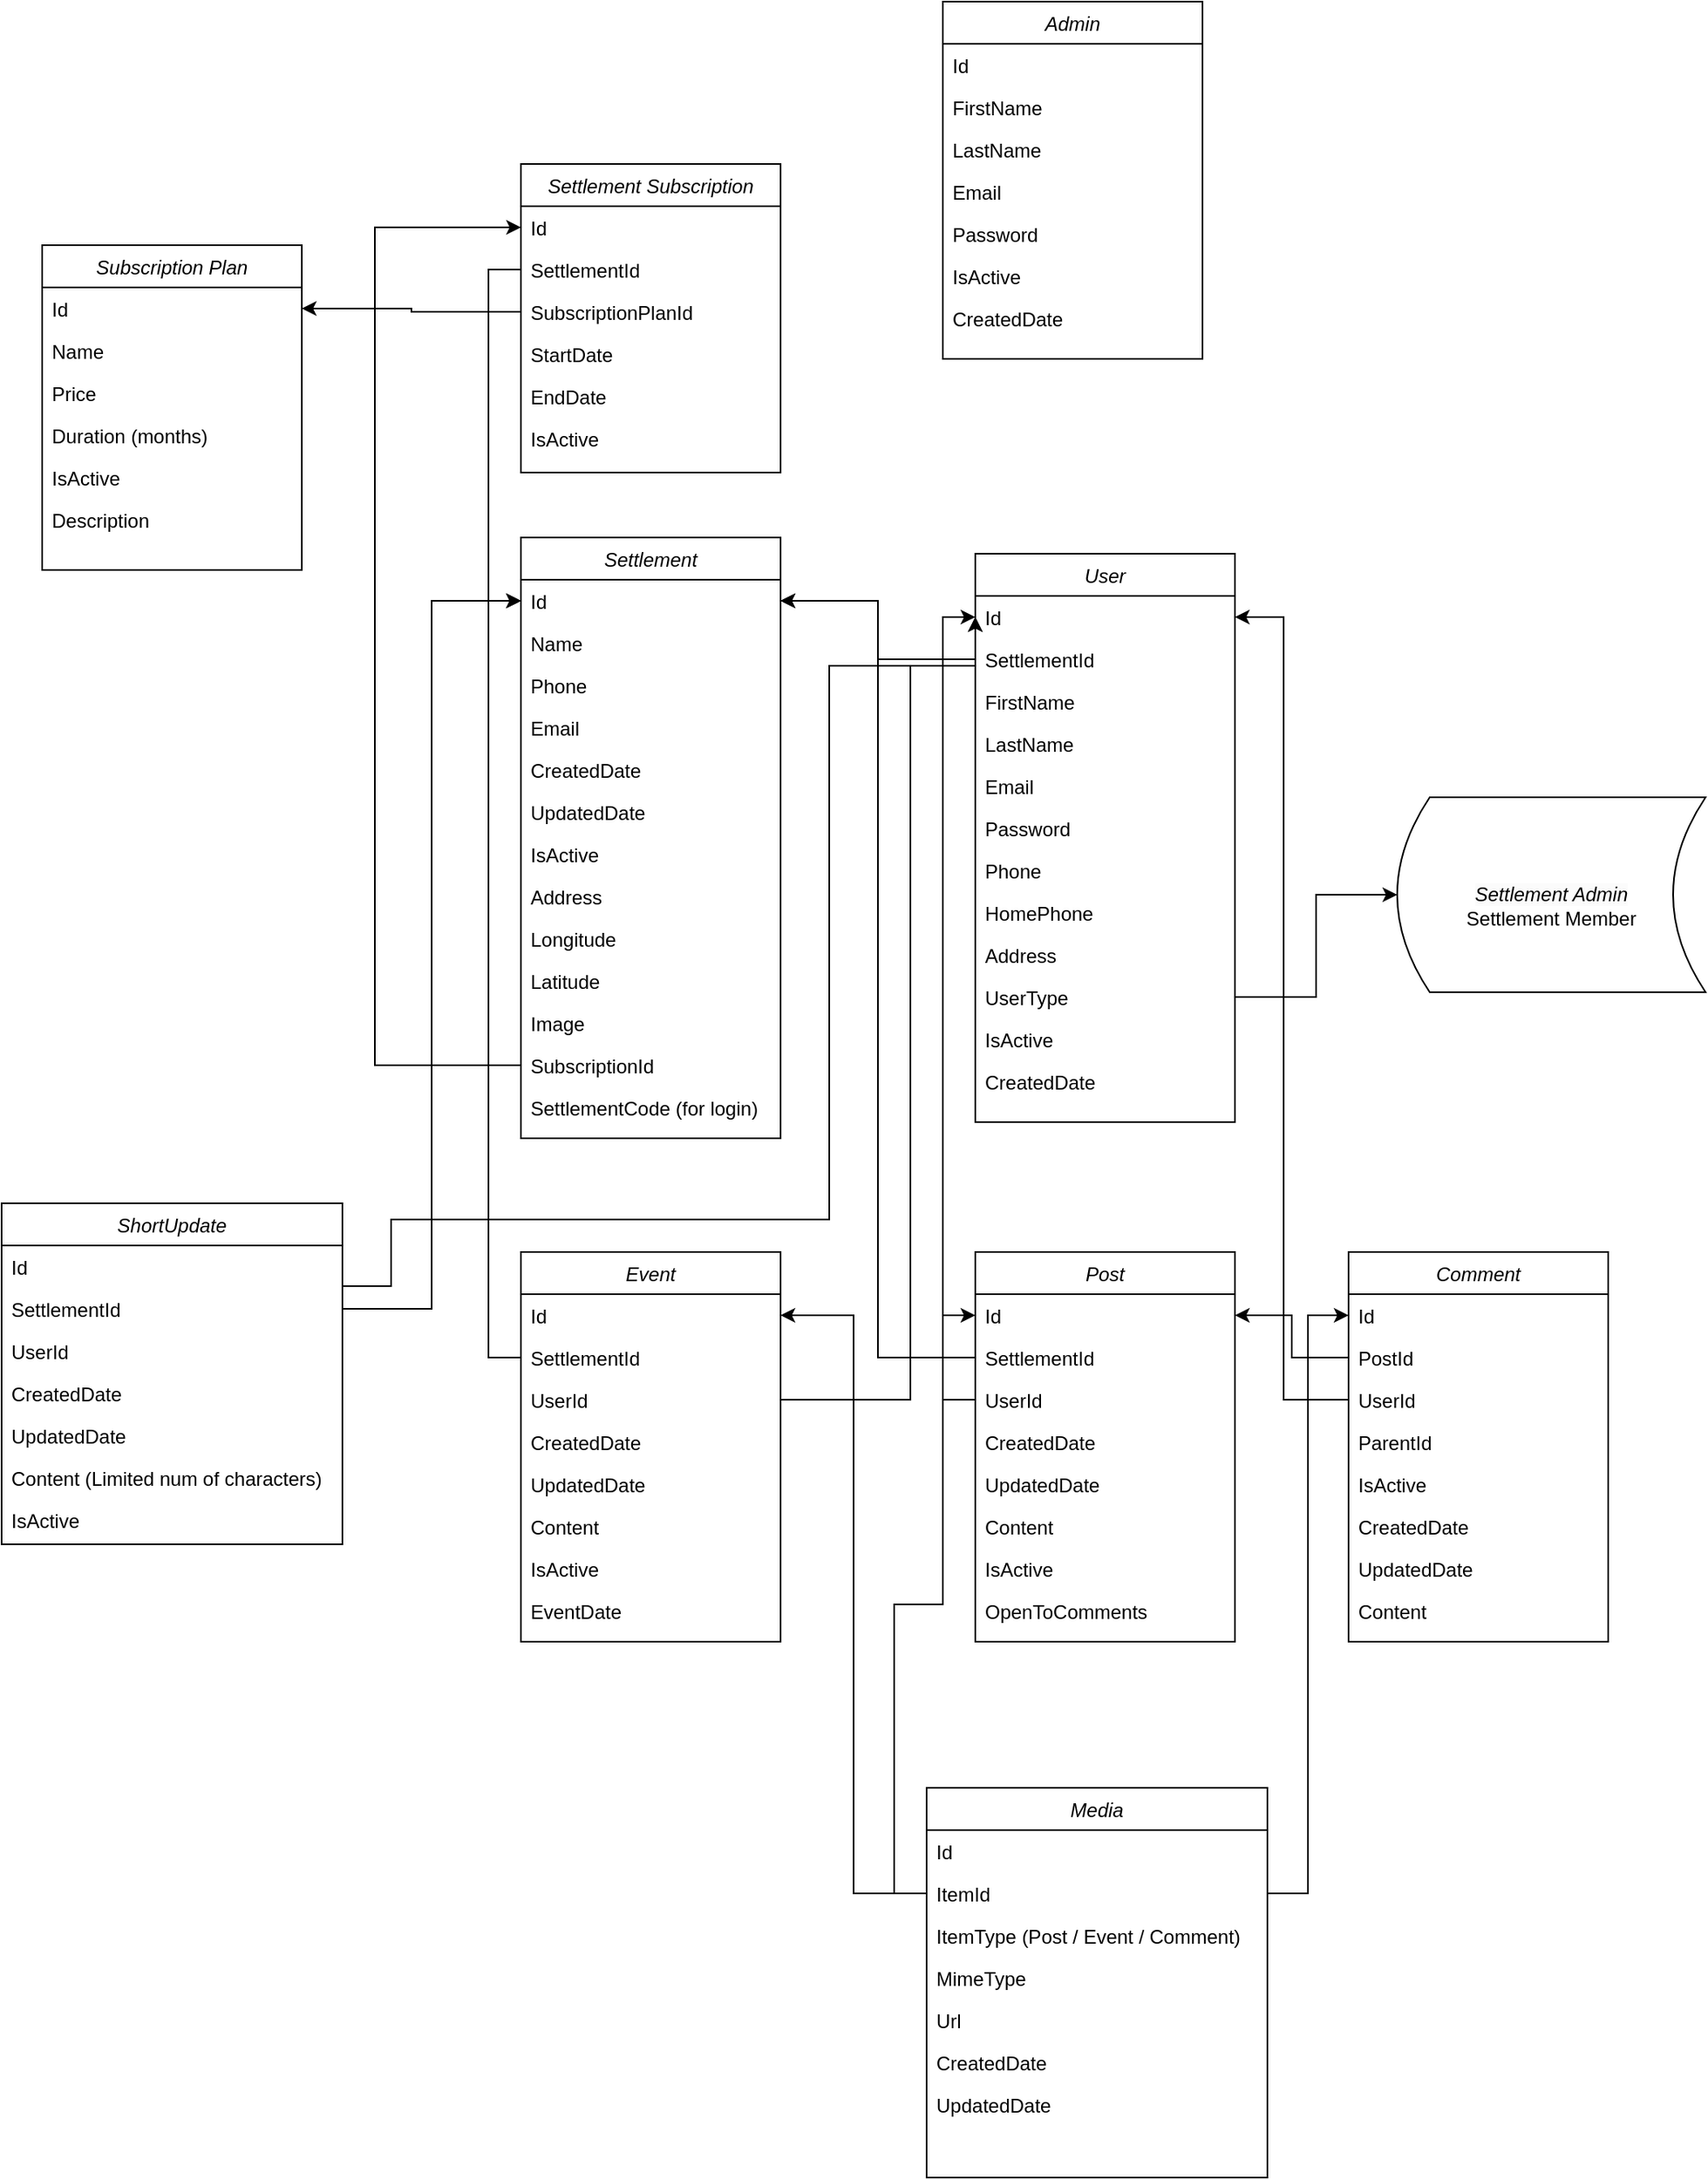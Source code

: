 <mxfile version="21.0.8" type="github">
  <diagram id="C5RBs43oDa-KdzZeNtuy" name="Page-1">
    <mxGraphModel dx="2261" dy="1933" grid="1" gridSize="10" guides="1" tooltips="1" connect="1" arrows="1" fold="1" page="1" pageScale="1" pageWidth="827" pageHeight="1169" math="0" shadow="0">
      <root>
        <mxCell id="WIyWlLk6GJQsqaUBKTNV-0" />
        <mxCell id="WIyWlLk6GJQsqaUBKTNV-1" parent="WIyWlLk6GJQsqaUBKTNV-0" />
        <mxCell id="6Jy79yYlqfqSBgtpnJWL-0" value="Settlement" style="swimlane;fontStyle=2;align=center;verticalAlign=top;childLayout=stackLayout;horizontal=1;startSize=26;horizontalStack=0;resizeParent=1;resizeLast=0;collapsible=1;marginBottom=0;rounded=0;shadow=0;strokeWidth=1;" parent="WIyWlLk6GJQsqaUBKTNV-1" vertex="1">
          <mxGeometry x="270" y="-650" width="160" height="370" as="geometry">
            <mxRectangle x="230" y="140" width="160" height="26" as="alternateBounds" />
          </mxGeometry>
        </mxCell>
        <mxCell id="6Jy79yYlqfqSBgtpnJWL-1" value="Id" style="text;align=left;verticalAlign=top;spacingLeft=4;spacingRight=4;overflow=hidden;rotatable=0;points=[[0,0.5],[1,0.5]];portConstraint=eastwest;" parent="6Jy79yYlqfqSBgtpnJWL-0" vertex="1">
          <mxGeometry y="26" width="160" height="26" as="geometry" />
        </mxCell>
        <mxCell id="6Jy79yYlqfqSBgtpnJWL-2" value="Name" style="text;align=left;verticalAlign=top;spacingLeft=4;spacingRight=4;overflow=hidden;rotatable=0;points=[[0,0.5],[1,0.5]];portConstraint=eastwest;rounded=0;shadow=0;html=0;" parent="6Jy79yYlqfqSBgtpnJWL-0" vertex="1">
          <mxGeometry y="52" width="160" height="26" as="geometry" />
        </mxCell>
        <mxCell id="6Jy79yYlqfqSBgtpnJWL-3" value="Phone" style="text;align=left;verticalAlign=top;spacingLeft=4;spacingRight=4;overflow=hidden;rotatable=0;points=[[0,0.5],[1,0.5]];portConstraint=eastwest;rounded=0;shadow=0;html=0;" parent="6Jy79yYlqfqSBgtpnJWL-0" vertex="1">
          <mxGeometry y="78" width="160" height="26" as="geometry" />
        </mxCell>
        <mxCell id="6Jy79yYlqfqSBgtpnJWL-6" value="Email" style="text;align=left;verticalAlign=top;spacingLeft=4;spacingRight=4;overflow=hidden;rotatable=0;points=[[0,0.5],[1,0.5]];portConstraint=eastwest;rounded=0;shadow=0;html=0;" parent="6Jy79yYlqfqSBgtpnJWL-0" vertex="1">
          <mxGeometry y="104" width="160" height="26" as="geometry" />
        </mxCell>
        <mxCell id="6Jy79yYlqfqSBgtpnJWL-7" value="CreatedDate" style="text;align=left;verticalAlign=top;spacingLeft=4;spacingRight=4;overflow=hidden;rotatable=0;points=[[0,0.5],[1,0.5]];portConstraint=eastwest;rounded=0;shadow=0;html=0;" parent="6Jy79yYlqfqSBgtpnJWL-0" vertex="1">
          <mxGeometry y="130" width="160" height="26" as="geometry" />
        </mxCell>
        <mxCell id="6Jy79yYlqfqSBgtpnJWL-8" value="UpdatedDate" style="text;align=left;verticalAlign=top;spacingLeft=4;spacingRight=4;overflow=hidden;rotatable=0;points=[[0,0.5],[1,0.5]];portConstraint=eastwest;rounded=0;shadow=0;html=0;" parent="6Jy79yYlqfqSBgtpnJWL-0" vertex="1">
          <mxGeometry y="156" width="160" height="26" as="geometry" />
        </mxCell>
        <mxCell id="6Jy79yYlqfqSBgtpnJWL-9" value="IsActive" style="text;align=left;verticalAlign=top;spacingLeft=4;spacingRight=4;overflow=hidden;rotatable=0;points=[[0,0.5],[1,0.5]];portConstraint=eastwest;rounded=0;shadow=0;html=0;" parent="6Jy79yYlqfqSBgtpnJWL-0" vertex="1">
          <mxGeometry y="182" width="160" height="26" as="geometry" />
        </mxCell>
        <mxCell id="6Jy79yYlqfqSBgtpnJWL-11" value="Address" style="text;align=left;verticalAlign=top;spacingLeft=4;spacingRight=4;overflow=hidden;rotatable=0;points=[[0,0.5],[1,0.5]];portConstraint=eastwest;rounded=0;shadow=0;html=0;" parent="6Jy79yYlqfqSBgtpnJWL-0" vertex="1">
          <mxGeometry y="208" width="160" height="26" as="geometry" />
        </mxCell>
        <mxCell id="6Jy79yYlqfqSBgtpnJWL-12" value="Longitude" style="text;align=left;verticalAlign=top;spacingLeft=4;spacingRight=4;overflow=hidden;rotatable=0;points=[[0,0.5],[1,0.5]];portConstraint=eastwest;rounded=0;shadow=0;html=0;" parent="6Jy79yYlqfqSBgtpnJWL-0" vertex="1">
          <mxGeometry y="234" width="160" height="26" as="geometry" />
        </mxCell>
        <mxCell id="6Jy79yYlqfqSBgtpnJWL-13" value="Latitude" style="text;align=left;verticalAlign=top;spacingLeft=4;spacingRight=4;overflow=hidden;rotatable=0;points=[[0,0.5],[1,0.5]];portConstraint=eastwest;rounded=0;shadow=0;html=0;" parent="6Jy79yYlqfqSBgtpnJWL-0" vertex="1">
          <mxGeometry y="260" width="160" height="26" as="geometry" />
        </mxCell>
        <mxCell id="6Jy79yYlqfqSBgtpnJWL-14" value="Image" style="text;align=left;verticalAlign=top;spacingLeft=4;spacingRight=4;overflow=hidden;rotatable=0;points=[[0,0.5],[1,0.5]];portConstraint=eastwest;rounded=0;shadow=0;html=0;" parent="6Jy79yYlqfqSBgtpnJWL-0" vertex="1">
          <mxGeometry y="286" width="160" height="26" as="geometry" />
        </mxCell>
        <mxCell id="6Jy79yYlqfqSBgtpnJWL-34" value="SubscriptionId" style="text;align=left;verticalAlign=top;spacingLeft=4;spacingRight=4;overflow=hidden;rotatable=0;points=[[0,0.5],[1,0.5]];portConstraint=eastwest;rounded=0;shadow=0;html=0;" parent="6Jy79yYlqfqSBgtpnJWL-0" vertex="1">
          <mxGeometry y="312" width="160" height="26" as="geometry" />
        </mxCell>
        <mxCell id="8EByUNq65-14tvnPOCrT-15" value="SettlementCode (for login)" style="text;align=left;verticalAlign=top;spacingLeft=4;spacingRight=4;overflow=hidden;rotatable=0;points=[[0,0.5],[1,0.5]];portConstraint=eastwest;rounded=0;shadow=0;html=0;" vertex="1" parent="6Jy79yYlqfqSBgtpnJWL-0">
          <mxGeometry y="338" width="160" height="26" as="geometry" />
        </mxCell>
        <mxCell id="6Jy79yYlqfqSBgtpnJWL-15" value="User" style="swimlane;fontStyle=2;align=center;verticalAlign=top;childLayout=stackLayout;horizontal=1;startSize=26;horizontalStack=0;resizeParent=1;resizeLast=0;collapsible=1;marginBottom=0;rounded=0;shadow=0;strokeWidth=1;" parent="WIyWlLk6GJQsqaUBKTNV-1" vertex="1">
          <mxGeometry x="550" y="-640" width="160" height="350" as="geometry">
            <mxRectangle x="230" y="140" width="160" height="26" as="alternateBounds" />
          </mxGeometry>
        </mxCell>
        <mxCell id="6Jy79yYlqfqSBgtpnJWL-16" value="Id" style="text;align=left;verticalAlign=top;spacingLeft=4;spacingRight=4;overflow=hidden;rotatable=0;points=[[0,0.5],[1,0.5]];portConstraint=eastwest;" parent="6Jy79yYlqfqSBgtpnJWL-15" vertex="1">
          <mxGeometry y="26" width="160" height="26" as="geometry" />
        </mxCell>
        <mxCell id="6Jy79yYlqfqSBgtpnJWL-22" value="SettlementId" style="text;align=left;verticalAlign=top;spacingLeft=4;spacingRight=4;overflow=hidden;rotatable=0;points=[[0,0.5],[1,0.5]];portConstraint=eastwest;" parent="6Jy79yYlqfqSBgtpnJWL-15" vertex="1">
          <mxGeometry y="52" width="160" height="26" as="geometry" />
        </mxCell>
        <mxCell id="6Jy79yYlqfqSBgtpnJWL-23" value="FirstName" style="text;align=left;verticalAlign=top;spacingLeft=4;spacingRight=4;overflow=hidden;rotatable=0;points=[[0,0.5],[1,0.5]];portConstraint=eastwest;" parent="6Jy79yYlqfqSBgtpnJWL-15" vertex="1">
          <mxGeometry y="78" width="160" height="26" as="geometry" />
        </mxCell>
        <mxCell id="6Jy79yYlqfqSBgtpnJWL-24" value="LastName" style="text;align=left;verticalAlign=top;spacingLeft=4;spacingRight=4;overflow=hidden;rotatable=0;points=[[0,0.5],[1,0.5]];portConstraint=eastwest;" parent="6Jy79yYlqfqSBgtpnJWL-15" vertex="1">
          <mxGeometry y="104" width="160" height="26" as="geometry" />
        </mxCell>
        <mxCell id="6Jy79yYlqfqSBgtpnJWL-25" value="Email" style="text;align=left;verticalAlign=top;spacingLeft=4;spacingRight=4;overflow=hidden;rotatable=0;points=[[0,0.5],[1,0.5]];portConstraint=eastwest;" parent="6Jy79yYlqfqSBgtpnJWL-15" vertex="1">
          <mxGeometry y="130" width="160" height="26" as="geometry" />
        </mxCell>
        <mxCell id="8EByUNq65-14tvnPOCrT-14" value="Password" style="text;align=left;verticalAlign=top;spacingLeft=4;spacingRight=4;overflow=hidden;rotatable=0;points=[[0,0.5],[1,0.5]];portConstraint=eastwest;" vertex="1" parent="6Jy79yYlqfqSBgtpnJWL-15">
          <mxGeometry y="156" width="160" height="26" as="geometry" />
        </mxCell>
        <mxCell id="6Jy79yYlqfqSBgtpnJWL-26" value="Phone" style="text;align=left;verticalAlign=top;spacingLeft=4;spacingRight=4;overflow=hidden;rotatable=0;points=[[0,0.5],[1,0.5]];portConstraint=eastwest;" parent="6Jy79yYlqfqSBgtpnJWL-15" vertex="1">
          <mxGeometry y="182" width="160" height="26" as="geometry" />
        </mxCell>
        <mxCell id="6Jy79yYlqfqSBgtpnJWL-27" value="HomePhone" style="text;align=left;verticalAlign=top;spacingLeft=4;spacingRight=4;overflow=hidden;rotatable=0;points=[[0,0.5],[1,0.5]];portConstraint=eastwest;" parent="6Jy79yYlqfqSBgtpnJWL-15" vertex="1">
          <mxGeometry y="208" width="160" height="26" as="geometry" />
        </mxCell>
        <mxCell id="6Jy79yYlqfqSBgtpnJWL-28" value="Address" style="text;align=left;verticalAlign=top;spacingLeft=4;spacingRight=4;overflow=hidden;rotatable=0;points=[[0,0.5],[1,0.5]];portConstraint=eastwest;" parent="6Jy79yYlqfqSBgtpnJWL-15" vertex="1">
          <mxGeometry y="234" width="160" height="26" as="geometry" />
        </mxCell>
        <mxCell id="6Jy79yYlqfqSBgtpnJWL-29" value="UserType" style="text;align=left;verticalAlign=top;spacingLeft=4;spacingRight=4;overflow=hidden;rotatable=0;points=[[0,0.5],[1,0.5]];portConstraint=eastwest;" parent="6Jy79yYlqfqSBgtpnJWL-15" vertex="1">
          <mxGeometry y="260" width="160" height="26" as="geometry" />
        </mxCell>
        <mxCell id="6Jy79yYlqfqSBgtpnJWL-33" value="IsActive" style="text;align=left;verticalAlign=top;spacingLeft=4;spacingRight=4;overflow=hidden;rotatable=0;points=[[0,0.5],[1,0.5]];portConstraint=eastwest;" parent="6Jy79yYlqfqSBgtpnJWL-15" vertex="1">
          <mxGeometry y="286" width="160" height="26" as="geometry" />
        </mxCell>
        <mxCell id="8EByUNq65-14tvnPOCrT-13" value="CreatedDate" style="text;align=left;verticalAlign=top;spacingLeft=4;spacingRight=4;overflow=hidden;rotatable=0;points=[[0,0.5],[1,0.5]];portConstraint=eastwest;" vertex="1" parent="6Jy79yYlqfqSBgtpnJWL-15">
          <mxGeometry y="312" width="160" height="26" as="geometry" />
        </mxCell>
        <mxCell id="6Jy79yYlqfqSBgtpnJWL-30" value="&lt;br&gt;&lt;span style=&quot;color: rgb(0, 0, 0); font-family: Helvetica; font-size: 12px; font-style: italic; font-variant-ligatures: normal; font-variant-caps: normal; font-weight: 400; letter-spacing: normal; orphans: 2; text-align: center; text-indent: 0px; text-transform: none; widows: 2; word-spacing: 0px; -webkit-text-stroke-width: 0px; background-color: rgb(251, 251, 251); text-decoration-thickness: initial; text-decoration-style: initial; text-decoration-color: initial; float: none; display: inline !important;&quot;&gt;Settlement Admin&lt;br&gt;&lt;/span&gt;Settlement Member" style="shape=dataStorage;whiteSpace=wrap;html=1;fixedSize=1;" parent="WIyWlLk6GJQsqaUBKTNV-1" vertex="1">
          <mxGeometry x="810" y="-490" width="190" height="120" as="geometry" />
        </mxCell>
        <mxCell id="6Jy79yYlqfqSBgtpnJWL-31" style="edgeStyle=orthogonalEdgeStyle;rounded=0;orthogonalLoop=1;jettySize=auto;html=1;entryX=0;entryY=0.5;entryDx=0;entryDy=0;" parent="WIyWlLk6GJQsqaUBKTNV-1" source="6Jy79yYlqfqSBgtpnJWL-29" target="6Jy79yYlqfqSBgtpnJWL-30" edge="1">
          <mxGeometry relative="1" as="geometry" />
        </mxCell>
        <mxCell id="6Jy79yYlqfqSBgtpnJWL-32" style="edgeStyle=orthogonalEdgeStyle;rounded=0;orthogonalLoop=1;jettySize=auto;html=1;entryX=1;entryY=0.5;entryDx=0;entryDy=0;" parent="WIyWlLk6GJQsqaUBKTNV-1" source="6Jy79yYlqfqSBgtpnJWL-22" target="6Jy79yYlqfqSBgtpnJWL-1" edge="1">
          <mxGeometry relative="1" as="geometry" />
        </mxCell>
        <mxCell id="6Jy79yYlqfqSBgtpnJWL-35" value="Post" style="swimlane;fontStyle=2;align=center;verticalAlign=top;childLayout=stackLayout;horizontal=1;startSize=26;horizontalStack=0;resizeParent=1;resizeLast=0;collapsible=1;marginBottom=0;rounded=0;shadow=0;strokeWidth=1;" parent="WIyWlLk6GJQsqaUBKTNV-1" vertex="1">
          <mxGeometry x="550" y="-210" width="160" height="240" as="geometry">
            <mxRectangle x="230" y="140" width="160" height="26" as="alternateBounds" />
          </mxGeometry>
        </mxCell>
        <mxCell id="6Jy79yYlqfqSBgtpnJWL-36" value="Id" style="text;align=left;verticalAlign=top;spacingLeft=4;spacingRight=4;overflow=hidden;rotatable=0;points=[[0,0.5],[1,0.5]];portConstraint=eastwest;" parent="6Jy79yYlqfqSBgtpnJWL-35" vertex="1">
          <mxGeometry y="26" width="160" height="26" as="geometry" />
        </mxCell>
        <mxCell id="6Jy79yYlqfqSBgtpnJWL-37" value="SettlementId" style="text;align=left;verticalAlign=top;spacingLeft=4;spacingRight=4;overflow=hidden;rotatable=0;points=[[0,0.5],[1,0.5]];portConstraint=eastwest;" parent="6Jy79yYlqfqSBgtpnJWL-35" vertex="1">
          <mxGeometry y="52" width="160" height="26" as="geometry" />
        </mxCell>
        <mxCell id="6Jy79yYlqfqSBgtpnJWL-38" value="UserId" style="text;align=left;verticalAlign=top;spacingLeft=4;spacingRight=4;overflow=hidden;rotatable=0;points=[[0,0.5],[1,0.5]];portConstraint=eastwest;" parent="6Jy79yYlqfqSBgtpnJWL-35" vertex="1">
          <mxGeometry y="78" width="160" height="26" as="geometry" />
        </mxCell>
        <mxCell id="6Jy79yYlqfqSBgtpnJWL-39" value="CreatedDate" style="text;align=left;verticalAlign=top;spacingLeft=4;spacingRight=4;overflow=hidden;rotatable=0;points=[[0,0.5],[1,0.5]];portConstraint=eastwest;" parent="6Jy79yYlqfqSBgtpnJWL-35" vertex="1">
          <mxGeometry y="104" width="160" height="26" as="geometry" />
        </mxCell>
        <mxCell id="6Jy79yYlqfqSBgtpnJWL-40" value="UpdatedDate" style="text;align=left;verticalAlign=top;spacingLeft=4;spacingRight=4;overflow=hidden;rotatable=0;points=[[0,0.5],[1,0.5]];portConstraint=eastwest;" parent="6Jy79yYlqfqSBgtpnJWL-35" vertex="1">
          <mxGeometry y="130" width="160" height="26" as="geometry" />
        </mxCell>
        <mxCell id="6Jy79yYlqfqSBgtpnJWL-41" value="Content" style="text;align=left;verticalAlign=top;spacingLeft=4;spacingRight=4;overflow=hidden;rotatable=0;points=[[0,0.5],[1,0.5]];portConstraint=eastwest;" parent="6Jy79yYlqfqSBgtpnJWL-35" vertex="1">
          <mxGeometry y="156" width="160" height="26" as="geometry" />
        </mxCell>
        <mxCell id="6Jy79yYlqfqSBgtpnJWL-45" value="IsActive" style="text;align=left;verticalAlign=top;spacingLeft=4;spacingRight=4;overflow=hidden;rotatable=0;points=[[0,0.5],[1,0.5]];portConstraint=eastwest;" parent="6Jy79yYlqfqSBgtpnJWL-35" vertex="1">
          <mxGeometry y="182" width="160" height="26" as="geometry" />
        </mxCell>
        <mxCell id="6Jy79yYlqfqSBgtpnJWL-49" value="OpenToComments" style="text;align=left;verticalAlign=top;spacingLeft=4;spacingRight=4;overflow=hidden;rotatable=0;points=[[0,0.5],[1,0.5]];portConstraint=eastwest;" parent="6Jy79yYlqfqSBgtpnJWL-35" vertex="1">
          <mxGeometry y="208" width="160" height="26" as="geometry" />
        </mxCell>
        <mxCell id="6Jy79yYlqfqSBgtpnJWL-47" style="edgeStyle=orthogonalEdgeStyle;rounded=0;orthogonalLoop=1;jettySize=auto;html=1;entryX=1;entryY=0.5;entryDx=0;entryDy=0;" parent="WIyWlLk6GJQsqaUBKTNV-1" source="6Jy79yYlqfqSBgtpnJWL-37" target="6Jy79yYlqfqSBgtpnJWL-1" edge="1">
          <mxGeometry relative="1" as="geometry" />
        </mxCell>
        <mxCell id="6Jy79yYlqfqSBgtpnJWL-48" style="edgeStyle=orthogonalEdgeStyle;rounded=0;orthogonalLoop=1;jettySize=auto;html=1;entryX=0;entryY=0.5;entryDx=0;entryDy=0;" parent="WIyWlLk6GJQsqaUBKTNV-1" source="6Jy79yYlqfqSBgtpnJWL-38" target="6Jy79yYlqfqSBgtpnJWL-16" edge="1">
          <mxGeometry relative="1" as="geometry" />
        </mxCell>
        <mxCell id="6Jy79yYlqfqSBgtpnJWL-50" value="Event" style="swimlane;fontStyle=2;align=center;verticalAlign=top;childLayout=stackLayout;horizontal=1;startSize=26;horizontalStack=0;resizeParent=1;resizeLast=0;collapsible=1;marginBottom=0;rounded=0;shadow=0;strokeWidth=1;" parent="WIyWlLk6GJQsqaUBKTNV-1" vertex="1">
          <mxGeometry x="270" y="-210" width="160" height="240" as="geometry">
            <mxRectangle x="230" y="140" width="160" height="26" as="alternateBounds" />
          </mxGeometry>
        </mxCell>
        <mxCell id="6Jy79yYlqfqSBgtpnJWL-51" value="Id" style="text;align=left;verticalAlign=top;spacingLeft=4;spacingRight=4;overflow=hidden;rotatable=0;points=[[0,0.5],[1,0.5]];portConstraint=eastwest;" parent="6Jy79yYlqfqSBgtpnJWL-50" vertex="1">
          <mxGeometry y="26" width="160" height="26" as="geometry" />
        </mxCell>
        <mxCell id="6Jy79yYlqfqSBgtpnJWL-52" value="SettlementId" style="text;align=left;verticalAlign=top;spacingLeft=4;spacingRight=4;overflow=hidden;rotatable=0;points=[[0,0.5],[1,0.5]];portConstraint=eastwest;" parent="6Jy79yYlqfqSBgtpnJWL-50" vertex="1">
          <mxGeometry y="52" width="160" height="26" as="geometry" />
        </mxCell>
        <mxCell id="6Jy79yYlqfqSBgtpnJWL-53" value="UserId" style="text;align=left;verticalAlign=top;spacingLeft=4;spacingRight=4;overflow=hidden;rotatable=0;points=[[0,0.5],[1,0.5]];portConstraint=eastwest;" parent="6Jy79yYlqfqSBgtpnJWL-50" vertex="1">
          <mxGeometry y="78" width="160" height="26" as="geometry" />
        </mxCell>
        <mxCell id="6Jy79yYlqfqSBgtpnJWL-54" value="CreatedDate" style="text;align=left;verticalAlign=top;spacingLeft=4;spacingRight=4;overflow=hidden;rotatable=0;points=[[0,0.5],[1,0.5]];portConstraint=eastwest;" parent="6Jy79yYlqfqSBgtpnJWL-50" vertex="1">
          <mxGeometry y="104" width="160" height="26" as="geometry" />
        </mxCell>
        <mxCell id="6Jy79yYlqfqSBgtpnJWL-55" value="UpdatedDate" style="text;align=left;verticalAlign=top;spacingLeft=4;spacingRight=4;overflow=hidden;rotatable=0;points=[[0,0.5],[1,0.5]];portConstraint=eastwest;" parent="6Jy79yYlqfqSBgtpnJWL-50" vertex="1">
          <mxGeometry y="130" width="160" height="26" as="geometry" />
        </mxCell>
        <mxCell id="6Jy79yYlqfqSBgtpnJWL-56" value="Content" style="text;align=left;verticalAlign=top;spacingLeft=4;spacingRight=4;overflow=hidden;rotatable=0;points=[[0,0.5],[1,0.5]];portConstraint=eastwest;" parent="6Jy79yYlqfqSBgtpnJWL-50" vertex="1">
          <mxGeometry y="156" width="160" height="26" as="geometry" />
        </mxCell>
        <mxCell id="6Jy79yYlqfqSBgtpnJWL-57" value="IsActive" style="text;align=left;verticalAlign=top;spacingLeft=4;spacingRight=4;overflow=hidden;rotatable=0;points=[[0,0.5],[1,0.5]];portConstraint=eastwest;" parent="6Jy79yYlqfqSBgtpnJWL-50" vertex="1">
          <mxGeometry y="182" width="160" height="26" as="geometry" />
        </mxCell>
        <mxCell id="6Jy79yYlqfqSBgtpnJWL-61" value="EventDate" style="text;align=left;verticalAlign=top;spacingLeft=4;spacingRight=4;overflow=hidden;rotatable=0;points=[[0,0.5],[1,0.5]];portConstraint=eastwest;" parent="6Jy79yYlqfqSBgtpnJWL-50" vertex="1">
          <mxGeometry y="208" width="160" height="26" as="geometry" />
        </mxCell>
        <mxCell id="6Jy79yYlqfqSBgtpnJWL-59" style="edgeStyle=orthogonalEdgeStyle;rounded=0;orthogonalLoop=1;jettySize=auto;html=1;entryX=0;entryY=0.5;entryDx=0;entryDy=0;" parent="WIyWlLk6GJQsqaUBKTNV-1" source="6Jy79yYlqfqSBgtpnJWL-52" target="6Jy79yYlqfqSBgtpnJWL-1" edge="1">
          <mxGeometry relative="1" as="geometry" />
        </mxCell>
        <mxCell id="6Jy79yYlqfqSBgtpnJWL-60" style="edgeStyle=orthogonalEdgeStyle;rounded=0;orthogonalLoop=1;jettySize=auto;html=1;entryX=0;entryY=0.5;entryDx=0;entryDy=0;exitX=1;exitY=0.5;exitDx=0;exitDy=0;" parent="WIyWlLk6GJQsqaUBKTNV-1" source="6Jy79yYlqfqSBgtpnJWL-53" target="6Jy79yYlqfqSBgtpnJWL-16" edge="1">
          <mxGeometry relative="1" as="geometry">
            <Array as="points">
              <mxPoint x="510" y="-119" />
              <mxPoint x="510" y="-571" />
              <mxPoint x="550" y="-571" />
            </Array>
          </mxGeometry>
        </mxCell>
        <mxCell id="6Jy79yYlqfqSBgtpnJWL-62" value="Comment" style="swimlane;fontStyle=2;align=center;verticalAlign=top;childLayout=stackLayout;horizontal=1;startSize=26;horizontalStack=0;resizeParent=1;resizeLast=0;collapsible=1;marginBottom=0;rounded=0;shadow=0;strokeWidth=1;" parent="WIyWlLk6GJQsqaUBKTNV-1" vertex="1">
          <mxGeometry x="780" y="-210" width="160" height="240" as="geometry">
            <mxRectangle x="230" y="140" width="160" height="26" as="alternateBounds" />
          </mxGeometry>
        </mxCell>
        <mxCell id="6Jy79yYlqfqSBgtpnJWL-63" value="Id" style="text;align=left;verticalAlign=top;spacingLeft=4;spacingRight=4;overflow=hidden;rotatable=0;points=[[0,0.5],[1,0.5]];portConstraint=eastwest;" parent="6Jy79yYlqfqSBgtpnJWL-62" vertex="1">
          <mxGeometry y="26" width="160" height="26" as="geometry" />
        </mxCell>
        <mxCell id="6Jy79yYlqfqSBgtpnJWL-64" value="PostId" style="text;align=left;verticalAlign=top;spacingLeft=4;spacingRight=4;overflow=hidden;rotatable=0;points=[[0,0.5],[1,0.5]];portConstraint=eastwest;" parent="6Jy79yYlqfqSBgtpnJWL-62" vertex="1">
          <mxGeometry y="52" width="160" height="26" as="geometry" />
        </mxCell>
        <mxCell id="6Jy79yYlqfqSBgtpnJWL-65" value="UserId" style="text;align=left;verticalAlign=top;spacingLeft=4;spacingRight=4;overflow=hidden;rotatable=0;points=[[0,0.5],[1,0.5]];portConstraint=eastwest;" parent="6Jy79yYlqfqSBgtpnJWL-62" vertex="1">
          <mxGeometry y="78" width="160" height="26" as="geometry" />
        </mxCell>
        <mxCell id="6Jy79yYlqfqSBgtpnJWL-69" value="ParentId" style="text;align=left;verticalAlign=top;spacingLeft=4;spacingRight=4;overflow=hidden;rotatable=0;points=[[0,0.5],[1,0.5]];portConstraint=eastwest;" parent="6Jy79yYlqfqSBgtpnJWL-62" vertex="1">
          <mxGeometry y="104" width="160" height="26" as="geometry" />
        </mxCell>
        <mxCell id="6Jy79yYlqfqSBgtpnJWL-66" value="IsActive" style="text;align=left;verticalAlign=top;spacingLeft=4;spacingRight=4;overflow=hidden;rotatable=0;points=[[0,0.5],[1,0.5]];portConstraint=eastwest;" parent="6Jy79yYlqfqSBgtpnJWL-62" vertex="1">
          <mxGeometry y="130" width="160" height="26" as="geometry" />
        </mxCell>
        <mxCell id="6Jy79yYlqfqSBgtpnJWL-67" value="CreatedDate" style="text;align=left;verticalAlign=top;spacingLeft=4;spacingRight=4;overflow=hidden;rotatable=0;points=[[0,0.5],[1,0.5]];portConstraint=eastwest;" parent="6Jy79yYlqfqSBgtpnJWL-62" vertex="1">
          <mxGeometry y="156" width="160" height="26" as="geometry" />
        </mxCell>
        <mxCell id="6Jy79yYlqfqSBgtpnJWL-68" value="UpdatedDate" style="text;align=left;verticalAlign=top;spacingLeft=4;spacingRight=4;overflow=hidden;rotatable=0;points=[[0,0.5],[1,0.5]];portConstraint=eastwest;" parent="6Jy79yYlqfqSBgtpnJWL-62" vertex="1">
          <mxGeometry y="182" width="160" height="26" as="geometry" />
        </mxCell>
        <mxCell id="6Jy79yYlqfqSBgtpnJWL-74" value="Content" style="text;align=left;verticalAlign=top;spacingLeft=4;spacingRight=4;overflow=hidden;rotatable=0;points=[[0,0.5],[1,0.5]];portConstraint=eastwest;" parent="6Jy79yYlqfqSBgtpnJWL-62" vertex="1">
          <mxGeometry y="208" width="160" height="26" as="geometry" />
        </mxCell>
        <mxCell id="6Jy79yYlqfqSBgtpnJWL-71" style="edgeStyle=orthogonalEdgeStyle;rounded=0;orthogonalLoop=1;jettySize=auto;html=1;entryX=1;entryY=0.5;entryDx=0;entryDy=0;" parent="WIyWlLk6GJQsqaUBKTNV-1" source="6Jy79yYlqfqSBgtpnJWL-64" target="6Jy79yYlqfqSBgtpnJWL-36" edge="1">
          <mxGeometry relative="1" as="geometry" />
        </mxCell>
        <mxCell id="6Jy79yYlqfqSBgtpnJWL-72" style="edgeStyle=orthogonalEdgeStyle;rounded=0;orthogonalLoop=1;jettySize=auto;html=1;entryX=1;entryY=0.5;entryDx=0;entryDy=0;exitX=0;exitY=0.5;exitDx=0;exitDy=0;" parent="WIyWlLk6GJQsqaUBKTNV-1" source="6Jy79yYlqfqSBgtpnJWL-65" target="6Jy79yYlqfqSBgtpnJWL-16" edge="1">
          <mxGeometry relative="1" as="geometry">
            <Array as="points">
              <mxPoint x="740" y="-119" />
              <mxPoint x="740" y="-601" />
            </Array>
          </mxGeometry>
        </mxCell>
        <mxCell id="6Jy79yYlqfqSBgtpnJWL-75" value="Media" style="swimlane;fontStyle=2;align=center;verticalAlign=top;childLayout=stackLayout;horizontal=1;startSize=26;horizontalStack=0;resizeParent=1;resizeLast=0;collapsible=1;marginBottom=0;rounded=0;shadow=0;strokeWidth=1;" parent="WIyWlLk6GJQsqaUBKTNV-1" vertex="1">
          <mxGeometry x="520" y="120" width="210" height="240" as="geometry">
            <mxRectangle x="230" y="140" width="160" height="26" as="alternateBounds" />
          </mxGeometry>
        </mxCell>
        <mxCell id="6Jy79yYlqfqSBgtpnJWL-76" value="Id" style="text;align=left;verticalAlign=top;spacingLeft=4;spacingRight=4;overflow=hidden;rotatable=0;points=[[0,0.5],[1,0.5]];portConstraint=eastwest;" parent="6Jy79yYlqfqSBgtpnJWL-75" vertex="1">
          <mxGeometry y="26" width="210" height="26" as="geometry" />
        </mxCell>
        <mxCell id="6Jy79yYlqfqSBgtpnJWL-77" value="ItemId" style="text;align=left;verticalAlign=top;spacingLeft=4;spacingRight=4;overflow=hidden;rotatable=0;points=[[0,0.5],[1,0.5]];portConstraint=eastwest;" parent="6Jy79yYlqfqSBgtpnJWL-75" vertex="1">
          <mxGeometry y="52" width="210" height="26" as="geometry" />
        </mxCell>
        <mxCell id="6Jy79yYlqfqSBgtpnJWL-78" value="ItemType (Post / Event / Comment)" style="text;align=left;verticalAlign=top;spacingLeft=4;spacingRight=4;overflow=hidden;rotatable=0;points=[[0,0.5],[1,0.5]];portConstraint=eastwest;" parent="6Jy79yYlqfqSBgtpnJWL-75" vertex="1">
          <mxGeometry y="78" width="210" height="26" as="geometry" />
        </mxCell>
        <mxCell id="6Jy79yYlqfqSBgtpnJWL-79" value="MimeType" style="text;align=left;verticalAlign=top;spacingLeft=4;spacingRight=4;overflow=hidden;rotatable=0;points=[[0,0.5],[1,0.5]];portConstraint=eastwest;" parent="6Jy79yYlqfqSBgtpnJWL-75" vertex="1">
          <mxGeometry y="104" width="210" height="26" as="geometry" />
        </mxCell>
        <mxCell id="6Jy79yYlqfqSBgtpnJWL-80" value="Url" style="text;align=left;verticalAlign=top;spacingLeft=4;spacingRight=4;overflow=hidden;rotatable=0;points=[[0,0.5],[1,0.5]];portConstraint=eastwest;" parent="6Jy79yYlqfqSBgtpnJWL-75" vertex="1">
          <mxGeometry y="130" width="210" height="26" as="geometry" />
        </mxCell>
        <mxCell id="6Jy79yYlqfqSBgtpnJWL-81" value="CreatedDate" style="text;align=left;verticalAlign=top;spacingLeft=4;spacingRight=4;overflow=hidden;rotatable=0;points=[[0,0.5],[1,0.5]];portConstraint=eastwest;" parent="6Jy79yYlqfqSBgtpnJWL-75" vertex="1">
          <mxGeometry y="156" width="210" height="26" as="geometry" />
        </mxCell>
        <mxCell id="6Jy79yYlqfqSBgtpnJWL-82" value="UpdatedDate" style="text;align=left;verticalAlign=top;spacingLeft=4;spacingRight=4;overflow=hidden;rotatable=0;points=[[0,0.5],[1,0.5]];portConstraint=eastwest;" parent="6Jy79yYlqfqSBgtpnJWL-75" vertex="1">
          <mxGeometry y="182" width="210" height="26" as="geometry" />
        </mxCell>
        <mxCell id="6Jy79yYlqfqSBgtpnJWL-84" style="edgeStyle=orthogonalEdgeStyle;rounded=0;orthogonalLoop=1;jettySize=auto;html=1;entryX=0;entryY=0.5;entryDx=0;entryDy=0;" parent="WIyWlLk6GJQsqaUBKTNV-1" source="6Jy79yYlqfqSBgtpnJWL-77" target="6Jy79yYlqfqSBgtpnJWL-63" edge="1">
          <mxGeometry relative="1" as="geometry" />
        </mxCell>
        <mxCell id="6Jy79yYlqfqSBgtpnJWL-86" style="edgeStyle=orthogonalEdgeStyle;rounded=0;orthogonalLoop=1;jettySize=auto;html=1;entryX=0;entryY=0.5;entryDx=0;entryDy=0;" parent="WIyWlLk6GJQsqaUBKTNV-1" source="6Jy79yYlqfqSBgtpnJWL-77" target="6Jy79yYlqfqSBgtpnJWL-36" edge="1">
          <mxGeometry relative="1" as="geometry">
            <Array as="points">
              <mxPoint x="500" y="185" />
              <mxPoint x="500" y="7" />
              <mxPoint x="530" y="7" />
              <mxPoint x="530" y="-171" />
            </Array>
          </mxGeometry>
        </mxCell>
        <mxCell id="6Jy79yYlqfqSBgtpnJWL-87" style="edgeStyle=orthogonalEdgeStyle;rounded=0;orthogonalLoop=1;jettySize=auto;html=1;entryX=1;entryY=0.5;entryDx=0;entryDy=0;" parent="WIyWlLk6GJQsqaUBKTNV-1" source="6Jy79yYlqfqSBgtpnJWL-77" target="6Jy79yYlqfqSBgtpnJWL-51" edge="1">
          <mxGeometry relative="1" as="geometry" />
        </mxCell>
        <mxCell id="6Jy79yYlqfqSBgtpnJWL-88" value="ShortUpdate" style="swimlane;fontStyle=2;align=center;verticalAlign=top;childLayout=stackLayout;horizontal=1;startSize=26;horizontalStack=0;resizeParent=1;resizeLast=0;collapsible=1;marginBottom=0;rounded=0;shadow=0;strokeWidth=1;" parent="WIyWlLk6GJQsqaUBKTNV-1" vertex="1">
          <mxGeometry x="-50" y="-240" width="210" height="210" as="geometry">
            <mxRectangle x="230" y="140" width="160" height="26" as="alternateBounds" />
          </mxGeometry>
        </mxCell>
        <mxCell id="6Jy79yYlqfqSBgtpnJWL-89" value="Id" style="text;align=left;verticalAlign=top;spacingLeft=4;spacingRight=4;overflow=hidden;rotatable=0;points=[[0,0.5],[1,0.5]];portConstraint=eastwest;" parent="6Jy79yYlqfqSBgtpnJWL-88" vertex="1">
          <mxGeometry y="26" width="210" height="26" as="geometry" />
        </mxCell>
        <mxCell id="6Jy79yYlqfqSBgtpnJWL-90" value="SettlementId" style="text;align=left;verticalAlign=top;spacingLeft=4;spacingRight=4;overflow=hidden;rotatable=0;points=[[0,0.5],[1,0.5]];portConstraint=eastwest;" parent="6Jy79yYlqfqSBgtpnJWL-88" vertex="1">
          <mxGeometry y="52" width="210" height="26" as="geometry" />
        </mxCell>
        <mxCell id="6Jy79yYlqfqSBgtpnJWL-91" value="UserId" style="text;align=left;verticalAlign=top;spacingLeft=4;spacingRight=4;overflow=hidden;rotatable=0;points=[[0,0.5],[1,0.5]];portConstraint=eastwest;" parent="6Jy79yYlqfqSBgtpnJWL-88" vertex="1">
          <mxGeometry y="78" width="210" height="26" as="geometry" />
        </mxCell>
        <mxCell id="6Jy79yYlqfqSBgtpnJWL-92" value="CreatedDate" style="text;align=left;verticalAlign=top;spacingLeft=4;spacingRight=4;overflow=hidden;rotatable=0;points=[[0,0.5],[1,0.5]];portConstraint=eastwest;" parent="6Jy79yYlqfqSBgtpnJWL-88" vertex="1">
          <mxGeometry y="104" width="210" height="26" as="geometry" />
        </mxCell>
        <mxCell id="6Jy79yYlqfqSBgtpnJWL-93" value="UpdatedDate" style="text;align=left;verticalAlign=top;spacingLeft=4;spacingRight=4;overflow=hidden;rotatable=0;points=[[0,0.5],[1,0.5]];portConstraint=eastwest;" parent="6Jy79yYlqfqSBgtpnJWL-88" vertex="1">
          <mxGeometry y="130" width="210" height="26" as="geometry" />
        </mxCell>
        <mxCell id="6Jy79yYlqfqSBgtpnJWL-94" value="Content (Limited num of characters)" style="text;align=left;verticalAlign=top;spacingLeft=4;spacingRight=4;overflow=hidden;rotatable=0;points=[[0,0.5],[1,0.5]];portConstraint=eastwest;" parent="6Jy79yYlqfqSBgtpnJWL-88" vertex="1">
          <mxGeometry y="156" width="210" height="26" as="geometry" />
        </mxCell>
        <mxCell id="6Jy79yYlqfqSBgtpnJWL-95" value="IsActive" style="text;align=left;verticalAlign=top;spacingLeft=4;spacingRight=4;overflow=hidden;rotatable=0;points=[[0,0.5],[1,0.5]];portConstraint=eastwest;" parent="6Jy79yYlqfqSBgtpnJWL-88" vertex="1">
          <mxGeometry y="182" width="210" height="26" as="geometry" />
        </mxCell>
        <mxCell id="6Jy79yYlqfqSBgtpnJWL-97" style="edgeStyle=orthogonalEdgeStyle;rounded=0;orthogonalLoop=1;jettySize=auto;html=1;entryX=0;entryY=0.5;entryDx=0;entryDy=0;" parent="WIyWlLk6GJQsqaUBKTNV-1" source="6Jy79yYlqfqSBgtpnJWL-90" target="6Jy79yYlqfqSBgtpnJWL-1" edge="1">
          <mxGeometry relative="1" as="geometry" />
        </mxCell>
        <mxCell id="6Jy79yYlqfqSBgtpnJWL-99" value="Subscription Plan" style="swimlane;fontStyle=2;align=center;verticalAlign=top;childLayout=stackLayout;horizontal=1;startSize=26;horizontalStack=0;resizeParent=1;resizeLast=0;collapsible=1;marginBottom=0;rounded=0;shadow=0;strokeWidth=1;" parent="WIyWlLk6GJQsqaUBKTNV-1" vertex="1">
          <mxGeometry x="-25" y="-830" width="160" height="200" as="geometry">
            <mxRectangle x="230" y="140" width="160" height="26" as="alternateBounds" />
          </mxGeometry>
        </mxCell>
        <mxCell id="6Jy79yYlqfqSBgtpnJWL-100" value="Id" style="text;align=left;verticalAlign=top;spacingLeft=4;spacingRight=4;overflow=hidden;rotatable=0;points=[[0,0.5],[1,0.5]];portConstraint=eastwest;" parent="6Jy79yYlqfqSBgtpnJWL-99" vertex="1">
          <mxGeometry y="26" width="160" height="26" as="geometry" />
        </mxCell>
        <mxCell id="6Jy79yYlqfqSBgtpnJWL-101" value="Name" style="text;align=left;verticalAlign=top;spacingLeft=4;spacingRight=4;overflow=hidden;rotatable=0;points=[[0,0.5],[1,0.5]];portConstraint=eastwest;rounded=0;shadow=0;html=0;" parent="6Jy79yYlqfqSBgtpnJWL-99" vertex="1">
          <mxGeometry y="52" width="160" height="26" as="geometry" />
        </mxCell>
        <mxCell id="6Jy79yYlqfqSBgtpnJWL-118" value="Price" style="text;align=left;verticalAlign=top;spacingLeft=4;spacingRight=4;overflow=hidden;rotatable=0;points=[[0,0.5],[1,0.5]];portConstraint=eastwest;rounded=0;shadow=0;html=0;" parent="6Jy79yYlqfqSBgtpnJWL-99" vertex="1">
          <mxGeometry y="78" width="160" height="26" as="geometry" />
        </mxCell>
        <mxCell id="6Jy79yYlqfqSBgtpnJWL-119" value="Duration (months)" style="text;align=left;verticalAlign=top;spacingLeft=4;spacingRight=4;overflow=hidden;rotatable=0;points=[[0,0.5],[1,0.5]];portConstraint=eastwest;rounded=0;shadow=0;html=0;" parent="6Jy79yYlqfqSBgtpnJWL-99" vertex="1">
          <mxGeometry y="104" width="160" height="26" as="geometry" />
        </mxCell>
        <mxCell id="6Jy79yYlqfqSBgtpnJWL-123" value="IsActive" style="text;align=left;verticalAlign=top;spacingLeft=4;spacingRight=4;overflow=hidden;rotatable=0;points=[[0,0.5],[1,0.5]];portConstraint=eastwest;rounded=0;shadow=0;html=0;" parent="6Jy79yYlqfqSBgtpnJWL-99" vertex="1">
          <mxGeometry y="130" width="160" height="26" as="geometry" />
        </mxCell>
        <mxCell id="6Jy79yYlqfqSBgtpnJWL-124" value="Description" style="text;align=left;verticalAlign=top;spacingLeft=4;spacingRight=4;overflow=hidden;rotatable=0;points=[[0,0.5],[1,0.5]];portConstraint=eastwest;rounded=0;shadow=0;html=0;" parent="6Jy79yYlqfqSBgtpnJWL-99" vertex="1">
          <mxGeometry y="156" width="160" height="26" as="geometry" />
        </mxCell>
        <mxCell id="6Jy79yYlqfqSBgtpnJWL-112" value="Settlement Subscription" style="swimlane;fontStyle=2;align=center;verticalAlign=top;childLayout=stackLayout;horizontal=1;startSize=26;horizontalStack=0;resizeParent=1;resizeLast=0;collapsible=1;marginBottom=0;rounded=0;shadow=0;strokeWidth=1;" parent="WIyWlLk6GJQsqaUBKTNV-1" vertex="1">
          <mxGeometry x="270" y="-880" width="160" height="190" as="geometry">
            <mxRectangle x="230" y="140" width="160" height="26" as="alternateBounds" />
          </mxGeometry>
        </mxCell>
        <mxCell id="6Jy79yYlqfqSBgtpnJWL-113" value="Id" style="text;align=left;verticalAlign=top;spacingLeft=4;spacingRight=4;overflow=hidden;rotatable=0;points=[[0,0.5],[1,0.5]];portConstraint=eastwest;" parent="6Jy79yYlqfqSBgtpnJWL-112" vertex="1">
          <mxGeometry y="26" width="160" height="26" as="geometry" />
        </mxCell>
        <mxCell id="6Jy79yYlqfqSBgtpnJWL-114" value="SettlementId" style="text;align=left;verticalAlign=top;spacingLeft=4;spacingRight=4;overflow=hidden;rotatable=0;points=[[0,0.5],[1,0.5]];portConstraint=eastwest;rounded=0;shadow=0;html=0;" parent="6Jy79yYlqfqSBgtpnJWL-112" vertex="1">
          <mxGeometry y="52" width="160" height="26" as="geometry" />
        </mxCell>
        <mxCell id="6Jy79yYlqfqSBgtpnJWL-115" value="SubscriptionPlanId" style="text;align=left;verticalAlign=top;spacingLeft=4;spacingRight=4;overflow=hidden;rotatable=0;points=[[0,0.5],[1,0.5]];portConstraint=eastwest;rounded=0;shadow=0;html=0;" parent="6Jy79yYlqfqSBgtpnJWL-112" vertex="1">
          <mxGeometry y="78" width="160" height="26" as="geometry" />
        </mxCell>
        <mxCell id="6Jy79yYlqfqSBgtpnJWL-120" value="StartDate" style="text;align=left;verticalAlign=top;spacingLeft=4;spacingRight=4;overflow=hidden;rotatable=0;points=[[0,0.5],[1,0.5]];portConstraint=eastwest;rounded=0;shadow=0;html=0;" parent="6Jy79yYlqfqSBgtpnJWL-112" vertex="1">
          <mxGeometry y="104" width="160" height="26" as="geometry" />
        </mxCell>
        <mxCell id="6Jy79yYlqfqSBgtpnJWL-121" value="EndDate" style="text;align=left;verticalAlign=top;spacingLeft=4;spacingRight=4;overflow=hidden;rotatable=0;points=[[0,0.5],[1,0.5]];portConstraint=eastwest;rounded=0;shadow=0;html=0;" parent="6Jy79yYlqfqSBgtpnJWL-112" vertex="1">
          <mxGeometry y="130" width="160" height="26" as="geometry" />
        </mxCell>
        <mxCell id="6Jy79yYlqfqSBgtpnJWL-122" value="IsActive" style="text;align=left;verticalAlign=top;spacingLeft=4;spacingRight=4;overflow=hidden;rotatable=0;points=[[0,0.5],[1,0.5]];portConstraint=eastwest;rounded=0;shadow=0;html=0;" parent="6Jy79yYlqfqSBgtpnJWL-112" vertex="1">
          <mxGeometry y="156" width="160" height="26" as="geometry" />
        </mxCell>
        <mxCell id="6Jy79yYlqfqSBgtpnJWL-116" style="edgeStyle=orthogonalEdgeStyle;rounded=0;orthogonalLoop=1;jettySize=auto;html=1;entryX=0;entryY=0.5;entryDx=0;entryDy=0;" parent="WIyWlLk6GJQsqaUBKTNV-1" source="6Jy79yYlqfqSBgtpnJWL-114" target="6Jy79yYlqfqSBgtpnJWL-1" edge="1">
          <mxGeometry relative="1" as="geometry" />
        </mxCell>
        <mxCell id="6Jy79yYlqfqSBgtpnJWL-117" style="edgeStyle=orthogonalEdgeStyle;rounded=0;orthogonalLoop=1;jettySize=auto;html=1;exitX=0;exitY=0.5;exitDx=0;exitDy=0;entryX=1;entryY=0.5;entryDx=0;entryDy=0;" parent="WIyWlLk6GJQsqaUBKTNV-1" source="6Jy79yYlqfqSBgtpnJWL-115" target="6Jy79yYlqfqSBgtpnJWL-100" edge="1">
          <mxGeometry relative="1" as="geometry" />
        </mxCell>
        <mxCell id="6Jy79yYlqfqSBgtpnJWL-125" style="edgeStyle=orthogonalEdgeStyle;rounded=0;orthogonalLoop=1;jettySize=auto;html=1;entryX=0;entryY=0.5;entryDx=0;entryDy=0;" parent="WIyWlLk6GJQsqaUBKTNV-1" source="6Jy79yYlqfqSBgtpnJWL-34" target="6Jy79yYlqfqSBgtpnJWL-113" edge="1">
          <mxGeometry relative="1" as="geometry">
            <Array as="points">
              <mxPoint x="180" y="-325" />
              <mxPoint x="180" y="-841" />
            </Array>
          </mxGeometry>
        </mxCell>
        <mxCell id="6Jy79yYlqfqSBgtpnJWL-126" style="edgeStyle=orthogonalEdgeStyle;rounded=0;orthogonalLoop=1;jettySize=auto;html=1;entryX=0;entryY=0.5;entryDx=0;entryDy=0;exitX=1;exitY=0.5;exitDx=0;exitDy=0;" parent="WIyWlLk6GJQsqaUBKTNV-1" source="6Jy79yYlqfqSBgtpnJWL-91" target="6Jy79yYlqfqSBgtpnJWL-16" edge="1">
          <mxGeometry relative="1" as="geometry">
            <Array as="points">
              <mxPoint x="160" y="-189" />
              <mxPoint x="190" y="-189" />
              <mxPoint x="190" y="-230" />
              <mxPoint x="460" y="-230" />
              <mxPoint x="460" y="-571" />
              <mxPoint x="550" y="-571" />
            </Array>
          </mxGeometry>
        </mxCell>
        <mxCell id="8EByUNq65-14tvnPOCrT-0" value="Admin" style="swimlane;fontStyle=2;align=center;verticalAlign=top;childLayout=stackLayout;horizontal=1;startSize=26;horizontalStack=0;resizeParent=1;resizeLast=0;collapsible=1;marginBottom=0;rounded=0;shadow=0;strokeWidth=1;" vertex="1" parent="WIyWlLk6GJQsqaUBKTNV-1">
          <mxGeometry x="530" y="-980" width="160" height="220" as="geometry">
            <mxRectangle x="230" y="140" width="160" height="26" as="alternateBounds" />
          </mxGeometry>
        </mxCell>
        <mxCell id="8EByUNq65-14tvnPOCrT-1" value="Id" style="text;align=left;verticalAlign=top;spacingLeft=4;spacingRight=4;overflow=hidden;rotatable=0;points=[[0,0.5],[1,0.5]];portConstraint=eastwest;" vertex="1" parent="8EByUNq65-14tvnPOCrT-0">
          <mxGeometry y="26" width="160" height="26" as="geometry" />
        </mxCell>
        <mxCell id="8EByUNq65-14tvnPOCrT-3" value="FirstName" style="text;align=left;verticalAlign=top;spacingLeft=4;spacingRight=4;overflow=hidden;rotatable=0;points=[[0,0.5],[1,0.5]];portConstraint=eastwest;" vertex="1" parent="8EByUNq65-14tvnPOCrT-0">
          <mxGeometry y="52" width="160" height="26" as="geometry" />
        </mxCell>
        <mxCell id="8EByUNq65-14tvnPOCrT-4" value="LastName" style="text;align=left;verticalAlign=top;spacingLeft=4;spacingRight=4;overflow=hidden;rotatable=0;points=[[0,0.5],[1,0.5]];portConstraint=eastwest;" vertex="1" parent="8EByUNq65-14tvnPOCrT-0">
          <mxGeometry y="78" width="160" height="26" as="geometry" />
        </mxCell>
        <mxCell id="8EByUNq65-14tvnPOCrT-5" value="Email" style="text;align=left;verticalAlign=top;spacingLeft=4;spacingRight=4;overflow=hidden;rotatable=0;points=[[0,0.5],[1,0.5]];portConstraint=eastwest;" vertex="1" parent="8EByUNq65-14tvnPOCrT-0">
          <mxGeometry y="104" width="160" height="26" as="geometry" />
        </mxCell>
        <mxCell id="8EByUNq65-14tvnPOCrT-6" value="Password" style="text;align=left;verticalAlign=top;spacingLeft=4;spacingRight=4;overflow=hidden;rotatable=0;points=[[0,0.5],[1,0.5]];portConstraint=eastwest;" vertex="1" parent="8EByUNq65-14tvnPOCrT-0">
          <mxGeometry y="130" width="160" height="26" as="geometry" />
        </mxCell>
        <mxCell id="8EByUNq65-14tvnPOCrT-10" value="IsActive" style="text;align=left;verticalAlign=top;spacingLeft=4;spacingRight=4;overflow=hidden;rotatable=0;points=[[0,0.5],[1,0.5]];portConstraint=eastwest;" vertex="1" parent="8EByUNq65-14tvnPOCrT-0">
          <mxGeometry y="156" width="160" height="26" as="geometry" />
        </mxCell>
        <mxCell id="8EByUNq65-14tvnPOCrT-11" value="CreatedDate" style="text;align=left;verticalAlign=top;spacingLeft=4;spacingRight=4;overflow=hidden;rotatable=0;points=[[0,0.5],[1,0.5]];portConstraint=eastwest;" vertex="1" parent="8EByUNq65-14tvnPOCrT-0">
          <mxGeometry y="182" width="160" height="26" as="geometry" />
        </mxCell>
      </root>
    </mxGraphModel>
  </diagram>
</mxfile>

